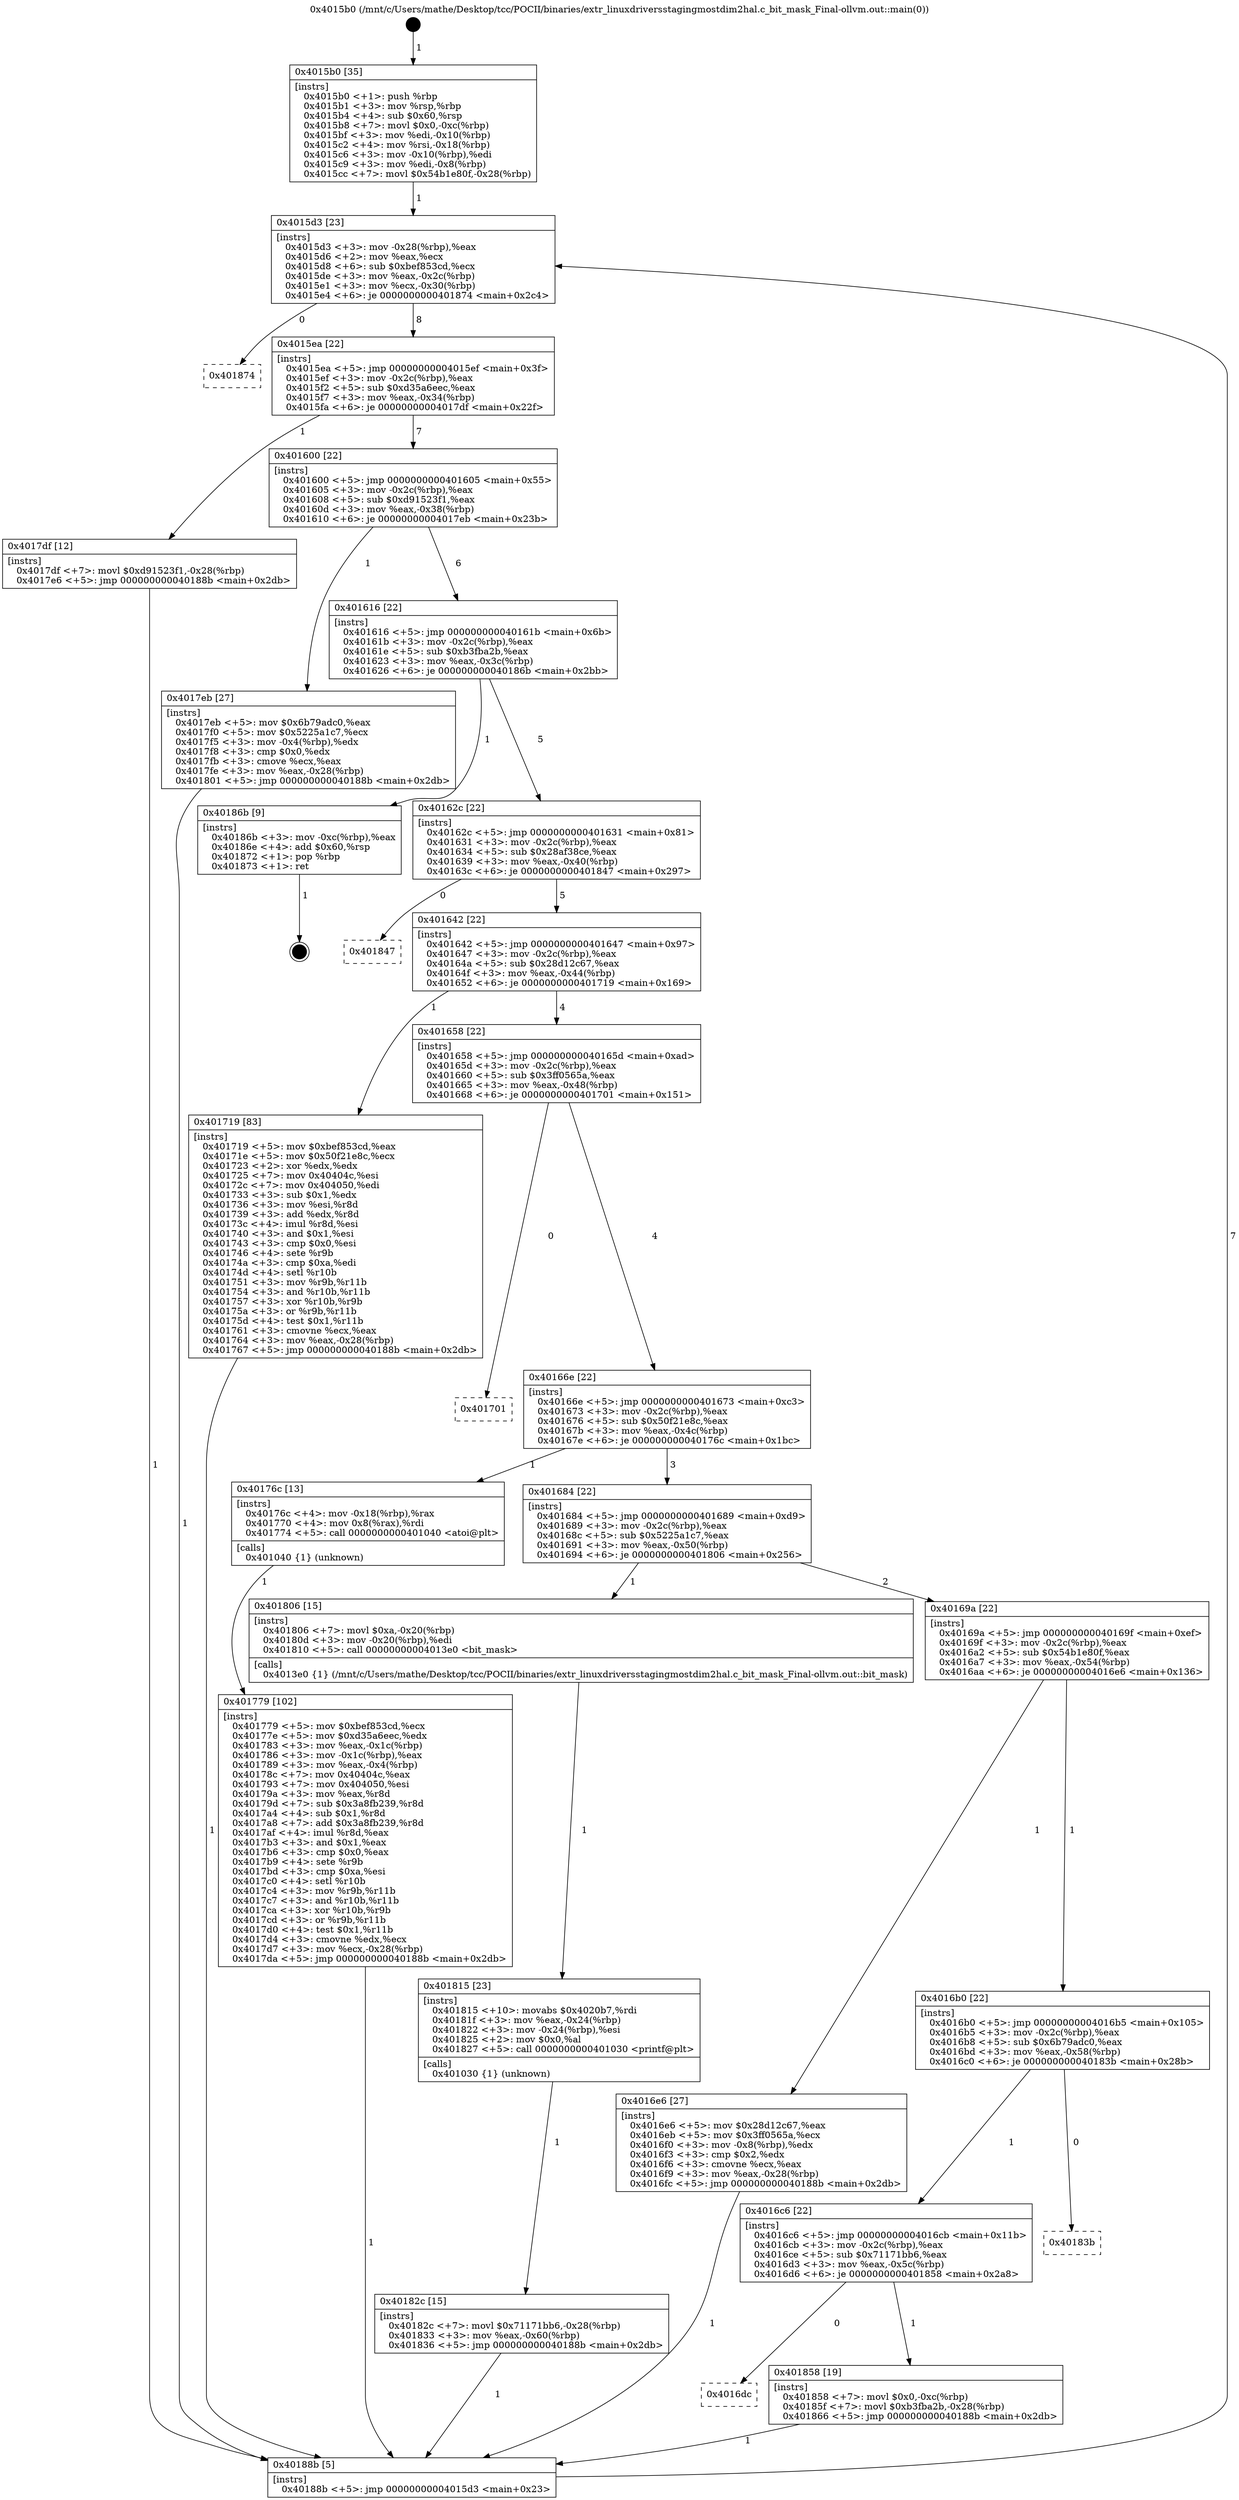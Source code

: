 digraph "0x4015b0" {
  label = "0x4015b0 (/mnt/c/Users/mathe/Desktop/tcc/POCII/binaries/extr_linuxdriversstagingmostdim2hal.c_bit_mask_Final-ollvm.out::main(0))"
  labelloc = "t"
  node[shape=record]

  Entry [label="",width=0.3,height=0.3,shape=circle,fillcolor=black,style=filled]
  "0x4015d3" [label="{
     0x4015d3 [23]\l
     | [instrs]\l
     &nbsp;&nbsp;0x4015d3 \<+3\>: mov -0x28(%rbp),%eax\l
     &nbsp;&nbsp;0x4015d6 \<+2\>: mov %eax,%ecx\l
     &nbsp;&nbsp;0x4015d8 \<+6\>: sub $0xbef853cd,%ecx\l
     &nbsp;&nbsp;0x4015de \<+3\>: mov %eax,-0x2c(%rbp)\l
     &nbsp;&nbsp;0x4015e1 \<+3\>: mov %ecx,-0x30(%rbp)\l
     &nbsp;&nbsp;0x4015e4 \<+6\>: je 0000000000401874 \<main+0x2c4\>\l
  }"]
  "0x401874" [label="{
     0x401874\l
  }", style=dashed]
  "0x4015ea" [label="{
     0x4015ea [22]\l
     | [instrs]\l
     &nbsp;&nbsp;0x4015ea \<+5\>: jmp 00000000004015ef \<main+0x3f\>\l
     &nbsp;&nbsp;0x4015ef \<+3\>: mov -0x2c(%rbp),%eax\l
     &nbsp;&nbsp;0x4015f2 \<+5\>: sub $0xd35a6eec,%eax\l
     &nbsp;&nbsp;0x4015f7 \<+3\>: mov %eax,-0x34(%rbp)\l
     &nbsp;&nbsp;0x4015fa \<+6\>: je 00000000004017df \<main+0x22f\>\l
  }"]
  Exit [label="",width=0.3,height=0.3,shape=circle,fillcolor=black,style=filled,peripheries=2]
  "0x4017df" [label="{
     0x4017df [12]\l
     | [instrs]\l
     &nbsp;&nbsp;0x4017df \<+7\>: movl $0xd91523f1,-0x28(%rbp)\l
     &nbsp;&nbsp;0x4017e6 \<+5\>: jmp 000000000040188b \<main+0x2db\>\l
  }"]
  "0x401600" [label="{
     0x401600 [22]\l
     | [instrs]\l
     &nbsp;&nbsp;0x401600 \<+5\>: jmp 0000000000401605 \<main+0x55\>\l
     &nbsp;&nbsp;0x401605 \<+3\>: mov -0x2c(%rbp),%eax\l
     &nbsp;&nbsp;0x401608 \<+5\>: sub $0xd91523f1,%eax\l
     &nbsp;&nbsp;0x40160d \<+3\>: mov %eax,-0x38(%rbp)\l
     &nbsp;&nbsp;0x401610 \<+6\>: je 00000000004017eb \<main+0x23b\>\l
  }"]
  "0x4016dc" [label="{
     0x4016dc\l
  }", style=dashed]
  "0x4017eb" [label="{
     0x4017eb [27]\l
     | [instrs]\l
     &nbsp;&nbsp;0x4017eb \<+5\>: mov $0x6b79adc0,%eax\l
     &nbsp;&nbsp;0x4017f0 \<+5\>: mov $0x5225a1c7,%ecx\l
     &nbsp;&nbsp;0x4017f5 \<+3\>: mov -0x4(%rbp),%edx\l
     &nbsp;&nbsp;0x4017f8 \<+3\>: cmp $0x0,%edx\l
     &nbsp;&nbsp;0x4017fb \<+3\>: cmove %ecx,%eax\l
     &nbsp;&nbsp;0x4017fe \<+3\>: mov %eax,-0x28(%rbp)\l
     &nbsp;&nbsp;0x401801 \<+5\>: jmp 000000000040188b \<main+0x2db\>\l
  }"]
  "0x401616" [label="{
     0x401616 [22]\l
     | [instrs]\l
     &nbsp;&nbsp;0x401616 \<+5\>: jmp 000000000040161b \<main+0x6b\>\l
     &nbsp;&nbsp;0x40161b \<+3\>: mov -0x2c(%rbp),%eax\l
     &nbsp;&nbsp;0x40161e \<+5\>: sub $0xb3fba2b,%eax\l
     &nbsp;&nbsp;0x401623 \<+3\>: mov %eax,-0x3c(%rbp)\l
     &nbsp;&nbsp;0x401626 \<+6\>: je 000000000040186b \<main+0x2bb\>\l
  }"]
  "0x401858" [label="{
     0x401858 [19]\l
     | [instrs]\l
     &nbsp;&nbsp;0x401858 \<+7\>: movl $0x0,-0xc(%rbp)\l
     &nbsp;&nbsp;0x40185f \<+7\>: movl $0xb3fba2b,-0x28(%rbp)\l
     &nbsp;&nbsp;0x401866 \<+5\>: jmp 000000000040188b \<main+0x2db\>\l
  }"]
  "0x40186b" [label="{
     0x40186b [9]\l
     | [instrs]\l
     &nbsp;&nbsp;0x40186b \<+3\>: mov -0xc(%rbp),%eax\l
     &nbsp;&nbsp;0x40186e \<+4\>: add $0x60,%rsp\l
     &nbsp;&nbsp;0x401872 \<+1\>: pop %rbp\l
     &nbsp;&nbsp;0x401873 \<+1\>: ret\l
  }"]
  "0x40162c" [label="{
     0x40162c [22]\l
     | [instrs]\l
     &nbsp;&nbsp;0x40162c \<+5\>: jmp 0000000000401631 \<main+0x81\>\l
     &nbsp;&nbsp;0x401631 \<+3\>: mov -0x2c(%rbp),%eax\l
     &nbsp;&nbsp;0x401634 \<+5\>: sub $0x28af38ce,%eax\l
     &nbsp;&nbsp;0x401639 \<+3\>: mov %eax,-0x40(%rbp)\l
     &nbsp;&nbsp;0x40163c \<+6\>: je 0000000000401847 \<main+0x297\>\l
  }"]
  "0x4016c6" [label="{
     0x4016c6 [22]\l
     | [instrs]\l
     &nbsp;&nbsp;0x4016c6 \<+5\>: jmp 00000000004016cb \<main+0x11b\>\l
     &nbsp;&nbsp;0x4016cb \<+3\>: mov -0x2c(%rbp),%eax\l
     &nbsp;&nbsp;0x4016ce \<+5\>: sub $0x71171bb6,%eax\l
     &nbsp;&nbsp;0x4016d3 \<+3\>: mov %eax,-0x5c(%rbp)\l
     &nbsp;&nbsp;0x4016d6 \<+6\>: je 0000000000401858 \<main+0x2a8\>\l
  }"]
  "0x401847" [label="{
     0x401847\l
  }", style=dashed]
  "0x401642" [label="{
     0x401642 [22]\l
     | [instrs]\l
     &nbsp;&nbsp;0x401642 \<+5\>: jmp 0000000000401647 \<main+0x97\>\l
     &nbsp;&nbsp;0x401647 \<+3\>: mov -0x2c(%rbp),%eax\l
     &nbsp;&nbsp;0x40164a \<+5\>: sub $0x28d12c67,%eax\l
     &nbsp;&nbsp;0x40164f \<+3\>: mov %eax,-0x44(%rbp)\l
     &nbsp;&nbsp;0x401652 \<+6\>: je 0000000000401719 \<main+0x169\>\l
  }"]
  "0x40183b" [label="{
     0x40183b\l
  }", style=dashed]
  "0x401719" [label="{
     0x401719 [83]\l
     | [instrs]\l
     &nbsp;&nbsp;0x401719 \<+5\>: mov $0xbef853cd,%eax\l
     &nbsp;&nbsp;0x40171e \<+5\>: mov $0x50f21e8c,%ecx\l
     &nbsp;&nbsp;0x401723 \<+2\>: xor %edx,%edx\l
     &nbsp;&nbsp;0x401725 \<+7\>: mov 0x40404c,%esi\l
     &nbsp;&nbsp;0x40172c \<+7\>: mov 0x404050,%edi\l
     &nbsp;&nbsp;0x401733 \<+3\>: sub $0x1,%edx\l
     &nbsp;&nbsp;0x401736 \<+3\>: mov %esi,%r8d\l
     &nbsp;&nbsp;0x401739 \<+3\>: add %edx,%r8d\l
     &nbsp;&nbsp;0x40173c \<+4\>: imul %r8d,%esi\l
     &nbsp;&nbsp;0x401740 \<+3\>: and $0x1,%esi\l
     &nbsp;&nbsp;0x401743 \<+3\>: cmp $0x0,%esi\l
     &nbsp;&nbsp;0x401746 \<+4\>: sete %r9b\l
     &nbsp;&nbsp;0x40174a \<+3\>: cmp $0xa,%edi\l
     &nbsp;&nbsp;0x40174d \<+4\>: setl %r10b\l
     &nbsp;&nbsp;0x401751 \<+3\>: mov %r9b,%r11b\l
     &nbsp;&nbsp;0x401754 \<+3\>: and %r10b,%r11b\l
     &nbsp;&nbsp;0x401757 \<+3\>: xor %r10b,%r9b\l
     &nbsp;&nbsp;0x40175a \<+3\>: or %r9b,%r11b\l
     &nbsp;&nbsp;0x40175d \<+4\>: test $0x1,%r11b\l
     &nbsp;&nbsp;0x401761 \<+3\>: cmovne %ecx,%eax\l
     &nbsp;&nbsp;0x401764 \<+3\>: mov %eax,-0x28(%rbp)\l
     &nbsp;&nbsp;0x401767 \<+5\>: jmp 000000000040188b \<main+0x2db\>\l
  }"]
  "0x401658" [label="{
     0x401658 [22]\l
     | [instrs]\l
     &nbsp;&nbsp;0x401658 \<+5\>: jmp 000000000040165d \<main+0xad\>\l
     &nbsp;&nbsp;0x40165d \<+3\>: mov -0x2c(%rbp),%eax\l
     &nbsp;&nbsp;0x401660 \<+5\>: sub $0x3ff0565a,%eax\l
     &nbsp;&nbsp;0x401665 \<+3\>: mov %eax,-0x48(%rbp)\l
     &nbsp;&nbsp;0x401668 \<+6\>: je 0000000000401701 \<main+0x151\>\l
  }"]
  "0x40182c" [label="{
     0x40182c [15]\l
     | [instrs]\l
     &nbsp;&nbsp;0x40182c \<+7\>: movl $0x71171bb6,-0x28(%rbp)\l
     &nbsp;&nbsp;0x401833 \<+3\>: mov %eax,-0x60(%rbp)\l
     &nbsp;&nbsp;0x401836 \<+5\>: jmp 000000000040188b \<main+0x2db\>\l
  }"]
  "0x401701" [label="{
     0x401701\l
  }", style=dashed]
  "0x40166e" [label="{
     0x40166e [22]\l
     | [instrs]\l
     &nbsp;&nbsp;0x40166e \<+5\>: jmp 0000000000401673 \<main+0xc3\>\l
     &nbsp;&nbsp;0x401673 \<+3\>: mov -0x2c(%rbp),%eax\l
     &nbsp;&nbsp;0x401676 \<+5\>: sub $0x50f21e8c,%eax\l
     &nbsp;&nbsp;0x40167b \<+3\>: mov %eax,-0x4c(%rbp)\l
     &nbsp;&nbsp;0x40167e \<+6\>: je 000000000040176c \<main+0x1bc\>\l
  }"]
  "0x401815" [label="{
     0x401815 [23]\l
     | [instrs]\l
     &nbsp;&nbsp;0x401815 \<+10\>: movabs $0x4020b7,%rdi\l
     &nbsp;&nbsp;0x40181f \<+3\>: mov %eax,-0x24(%rbp)\l
     &nbsp;&nbsp;0x401822 \<+3\>: mov -0x24(%rbp),%esi\l
     &nbsp;&nbsp;0x401825 \<+2\>: mov $0x0,%al\l
     &nbsp;&nbsp;0x401827 \<+5\>: call 0000000000401030 \<printf@plt\>\l
     | [calls]\l
     &nbsp;&nbsp;0x401030 \{1\} (unknown)\l
  }"]
  "0x40176c" [label="{
     0x40176c [13]\l
     | [instrs]\l
     &nbsp;&nbsp;0x40176c \<+4\>: mov -0x18(%rbp),%rax\l
     &nbsp;&nbsp;0x401770 \<+4\>: mov 0x8(%rax),%rdi\l
     &nbsp;&nbsp;0x401774 \<+5\>: call 0000000000401040 \<atoi@plt\>\l
     | [calls]\l
     &nbsp;&nbsp;0x401040 \{1\} (unknown)\l
  }"]
  "0x401684" [label="{
     0x401684 [22]\l
     | [instrs]\l
     &nbsp;&nbsp;0x401684 \<+5\>: jmp 0000000000401689 \<main+0xd9\>\l
     &nbsp;&nbsp;0x401689 \<+3\>: mov -0x2c(%rbp),%eax\l
     &nbsp;&nbsp;0x40168c \<+5\>: sub $0x5225a1c7,%eax\l
     &nbsp;&nbsp;0x401691 \<+3\>: mov %eax,-0x50(%rbp)\l
     &nbsp;&nbsp;0x401694 \<+6\>: je 0000000000401806 \<main+0x256\>\l
  }"]
  "0x401779" [label="{
     0x401779 [102]\l
     | [instrs]\l
     &nbsp;&nbsp;0x401779 \<+5\>: mov $0xbef853cd,%ecx\l
     &nbsp;&nbsp;0x40177e \<+5\>: mov $0xd35a6eec,%edx\l
     &nbsp;&nbsp;0x401783 \<+3\>: mov %eax,-0x1c(%rbp)\l
     &nbsp;&nbsp;0x401786 \<+3\>: mov -0x1c(%rbp),%eax\l
     &nbsp;&nbsp;0x401789 \<+3\>: mov %eax,-0x4(%rbp)\l
     &nbsp;&nbsp;0x40178c \<+7\>: mov 0x40404c,%eax\l
     &nbsp;&nbsp;0x401793 \<+7\>: mov 0x404050,%esi\l
     &nbsp;&nbsp;0x40179a \<+3\>: mov %eax,%r8d\l
     &nbsp;&nbsp;0x40179d \<+7\>: sub $0x3a8fb239,%r8d\l
     &nbsp;&nbsp;0x4017a4 \<+4\>: sub $0x1,%r8d\l
     &nbsp;&nbsp;0x4017a8 \<+7\>: add $0x3a8fb239,%r8d\l
     &nbsp;&nbsp;0x4017af \<+4\>: imul %r8d,%eax\l
     &nbsp;&nbsp;0x4017b3 \<+3\>: and $0x1,%eax\l
     &nbsp;&nbsp;0x4017b6 \<+3\>: cmp $0x0,%eax\l
     &nbsp;&nbsp;0x4017b9 \<+4\>: sete %r9b\l
     &nbsp;&nbsp;0x4017bd \<+3\>: cmp $0xa,%esi\l
     &nbsp;&nbsp;0x4017c0 \<+4\>: setl %r10b\l
     &nbsp;&nbsp;0x4017c4 \<+3\>: mov %r9b,%r11b\l
     &nbsp;&nbsp;0x4017c7 \<+3\>: and %r10b,%r11b\l
     &nbsp;&nbsp;0x4017ca \<+3\>: xor %r10b,%r9b\l
     &nbsp;&nbsp;0x4017cd \<+3\>: or %r9b,%r11b\l
     &nbsp;&nbsp;0x4017d0 \<+4\>: test $0x1,%r11b\l
     &nbsp;&nbsp;0x4017d4 \<+3\>: cmovne %edx,%ecx\l
     &nbsp;&nbsp;0x4017d7 \<+3\>: mov %ecx,-0x28(%rbp)\l
     &nbsp;&nbsp;0x4017da \<+5\>: jmp 000000000040188b \<main+0x2db\>\l
  }"]
  "0x401806" [label="{
     0x401806 [15]\l
     | [instrs]\l
     &nbsp;&nbsp;0x401806 \<+7\>: movl $0xa,-0x20(%rbp)\l
     &nbsp;&nbsp;0x40180d \<+3\>: mov -0x20(%rbp),%edi\l
     &nbsp;&nbsp;0x401810 \<+5\>: call 00000000004013e0 \<bit_mask\>\l
     | [calls]\l
     &nbsp;&nbsp;0x4013e0 \{1\} (/mnt/c/Users/mathe/Desktop/tcc/POCII/binaries/extr_linuxdriversstagingmostdim2hal.c_bit_mask_Final-ollvm.out::bit_mask)\l
  }"]
  "0x40169a" [label="{
     0x40169a [22]\l
     | [instrs]\l
     &nbsp;&nbsp;0x40169a \<+5\>: jmp 000000000040169f \<main+0xef\>\l
     &nbsp;&nbsp;0x40169f \<+3\>: mov -0x2c(%rbp),%eax\l
     &nbsp;&nbsp;0x4016a2 \<+5\>: sub $0x54b1e80f,%eax\l
     &nbsp;&nbsp;0x4016a7 \<+3\>: mov %eax,-0x54(%rbp)\l
     &nbsp;&nbsp;0x4016aa \<+6\>: je 00000000004016e6 \<main+0x136\>\l
  }"]
  "0x4015b0" [label="{
     0x4015b0 [35]\l
     | [instrs]\l
     &nbsp;&nbsp;0x4015b0 \<+1\>: push %rbp\l
     &nbsp;&nbsp;0x4015b1 \<+3\>: mov %rsp,%rbp\l
     &nbsp;&nbsp;0x4015b4 \<+4\>: sub $0x60,%rsp\l
     &nbsp;&nbsp;0x4015b8 \<+7\>: movl $0x0,-0xc(%rbp)\l
     &nbsp;&nbsp;0x4015bf \<+3\>: mov %edi,-0x10(%rbp)\l
     &nbsp;&nbsp;0x4015c2 \<+4\>: mov %rsi,-0x18(%rbp)\l
     &nbsp;&nbsp;0x4015c6 \<+3\>: mov -0x10(%rbp),%edi\l
     &nbsp;&nbsp;0x4015c9 \<+3\>: mov %edi,-0x8(%rbp)\l
     &nbsp;&nbsp;0x4015cc \<+7\>: movl $0x54b1e80f,-0x28(%rbp)\l
  }"]
  "0x4016e6" [label="{
     0x4016e6 [27]\l
     | [instrs]\l
     &nbsp;&nbsp;0x4016e6 \<+5\>: mov $0x28d12c67,%eax\l
     &nbsp;&nbsp;0x4016eb \<+5\>: mov $0x3ff0565a,%ecx\l
     &nbsp;&nbsp;0x4016f0 \<+3\>: mov -0x8(%rbp),%edx\l
     &nbsp;&nbsp;0x4016f3 \<+3\>: cmp $0x2,%edx\l
     &nbsp;&nbsp;0x4016f6 \<+3\>: cmovne %ecx,%eax\l
     &nbsp;&nbsp;0x4016f9 \<+3\>: mov %eax,-0x28(%rbp)\l
     &nbsp;&nbsp;0x4016fc \<+5\>: jmp 000000000040188b \<main+0x2db\>\l
  }"]
  "0x4016b0" [label="{
     0x4016b0 [22]\l
     | [instrs]\l
     &nbsp;&nbsp;0x4016b0 \<+5\>: jmp 00000000004016b5 \<main+0x105\>\l
     &nbsp;&nbsp;0x4016b5 \<+3\>: mov -0x2c(%rbp),%eax\l
     &nbsp;&nbsp;0x4016b8 \<+5\>: sub $0x6b79adc0,%eax\l
     &nbsp;&nbsp;0x4016bd \<+3\>: mov %eax,-0x58(%rbp)\l
     &nbsp;&nbsp;0x4016c0 \<+6\>: je 000000000040183b \<main+0x28b\>\l
  }"]
  "0x40188b" [label="{
     0x40188b [5]\l
     | [instrs]\l
     &nbsp;&nbsp;0x40188b \<+5\>: jmp 00000000004015d3 \<main+0x23\>\l
  }"]
  Entry -> "0x4015b0" [label=" 1"]
  "0x4015d3" -> "0x401874" [label=" 0"]
  "0x4015d3" -> "0x4015ea" [label=" 8"]
  "0x40186b" -> Exit [label=" 1"]
  "0x4015ea" -> "0x4017df" [label=" 1"]
  "0x4015ea" -> "0x401600" [label=" 7"]
  "0x401858" -> "0x40188b" [label=" 1"]
  "0x401600" -> "0x4017eb" [label=" 1"]
  "0x401600" -> "0x401616" [label=" 6"]
  "0x4016c6" -> "0x4016dc" [label=" 0"]
  "0x401616" -> "0x40186b" [label=" 1"]
  "0x401616" -> "0x40162c" [label=" 5"]
  "0x4016c6" -> "0x401858" [label=" 1"]
  "0x40162c" -> "0x401847" [label=" 0"]
  "0x40162c" -> "0x401642" [label=" 5"]
  "0x4016b0" -> "0x4016c6" [label=" 1"]
  "0x401642" -> "0x401719" [label=" 1"]
  "0x401642" -> "0x401658" [label=" 4"]
  "0x4016b0" -> "0x40183b" [label=" 0"]
  "0x401658" -> "0x401701" [label=" 0"]
  "0x401658" -> "0x40166e" [label=" 4"]
  "0x40182c" -> "0x40188b" [label=" 1"]
  "0x40166e" -> "0x40176c" [label=" 1"]
  "0x40166e" -> "0x401684" [label=" 3"]
  "0x401815" -> "0x40182c" [label=" 1"]
  "0x401684" -> "0x401806" [label=" 1"]
  "0x401684" -> "0x40169a" [label=" 2"]
  "0x401806" -> "0x401815" [label=" 1"]
  "0x40169a" -> "0x4016e6" [label=" 1"]
  "0x40169a" -> "0x4016b0" [label=" 1"]
  "0x4016e6" -> "0x40188b" [label=" 1"]
  "0x4015b0" -> "0x4015d3" [label=" 1"]
  "0x40188b" -> "0x4015d3" [label=" 7"]
  "0x401719" -> "0x40188b" [label=" 1"]
  "0x40176c" -> "0x401779" [label=" 1"]
  "0x401779" -> "0x40188b" [label=" 1"]
  "0x4017df" -> "0x40188b" [label=" 1"]
  "0x4017eb" -> "0x40188b" [label=" 1"]
}
